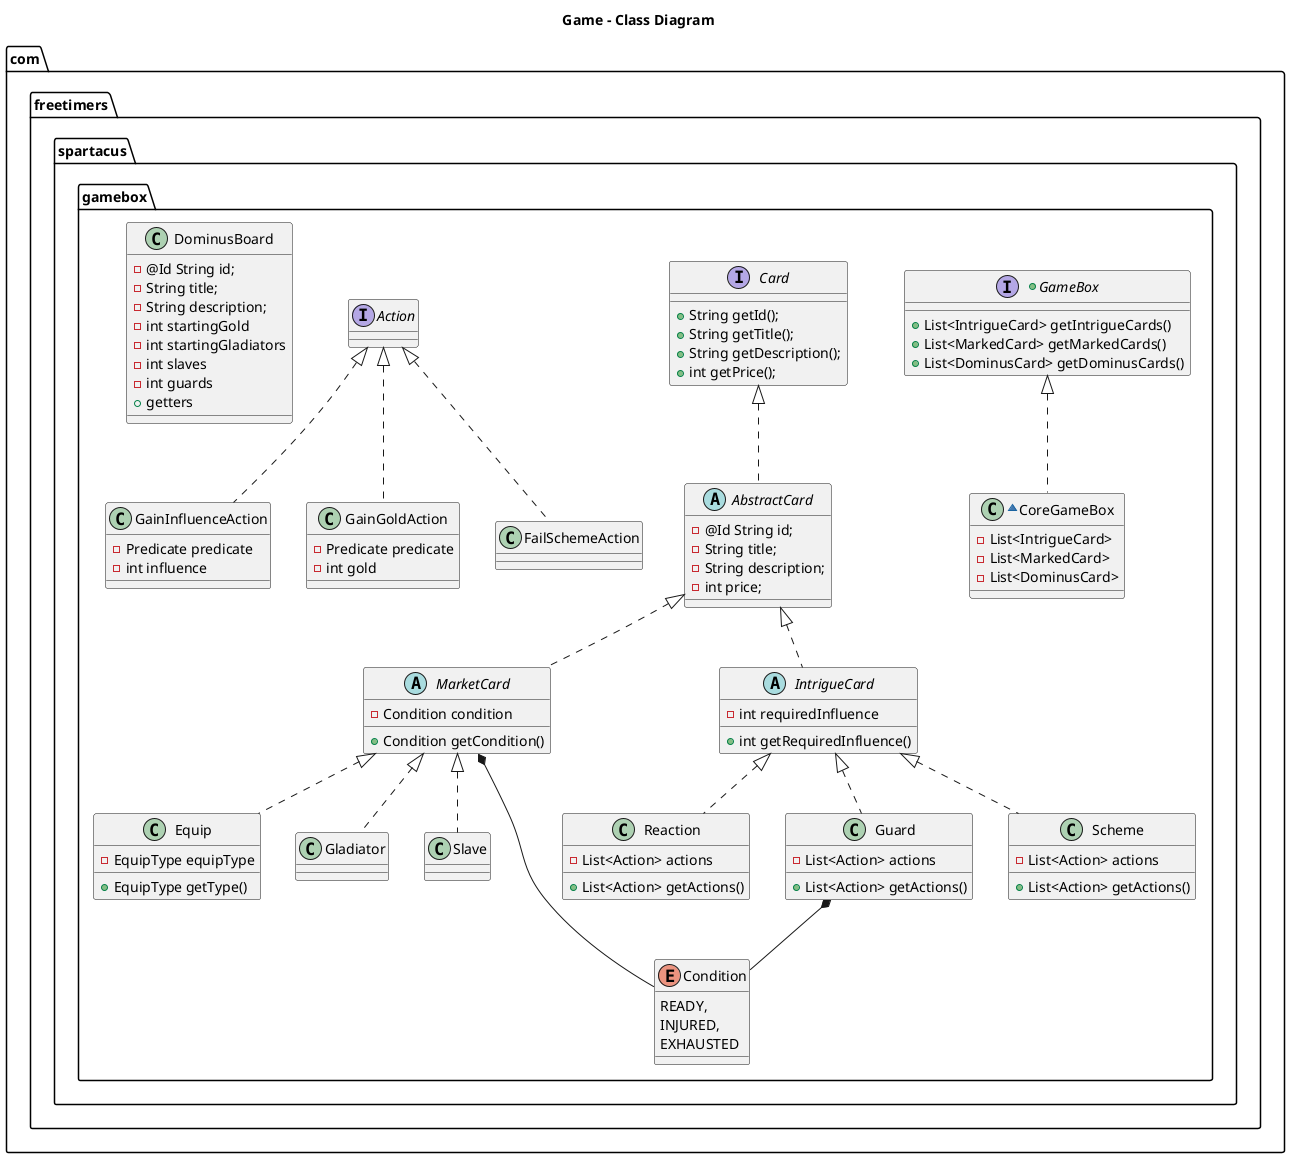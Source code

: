 @startuml

title Game - Class Diagram

package "com.freetimers.spartacus.gamebox"{
    +interface GameBox {
      + List<IntrigueCard> getIntrigueCards()
      + List<MarkedCard> getMarkedCards()
      + List<DominusCard> getDominusCards()
    }

    ~class CoreGameBox implements GameBox{
      -List<IntrigueCard>
      -List<MarkedCard>
      -List<DominusCard>
    }

    interface Card{
        + String getId();
        + String getTitle();
        + String getDescription();
        + int getPrice();
    }

    abstract class AbstractCard implements Card{
        - @Id String id;
        - String title;
        - String description;
        - int price;
    }


    abstract class MarketCard implements AbstractCard{
         - Condition condition
         + Condition getCondition()
    }

    abstract class IntrigueCard implements AbstractCard{
        - int requiredInfluence
        + int getRequiredInfluence()
    }

    class Equip implements MarketCard{
        - EquipType equipType
        + EquipType getType()
    }

    class Gladiator implements MarketCard{
    }

    class Slave implements MarketCard{
    }

    class Reaction implements IntrigueCard{
        -List<Action> actions
        + List<Action> getActions()
    }

    class Guard implements IntrigueCard{
        -List<Action> actions
        + List<Action> getActions()
    }

    class Scheme implements IntrigueCard{
        -List<Action> actions
        + List<Action> getActions()
    }

    interface Action{
    }

    class GainInfluenceAction implements Action{
        - Predicate predicate
        - int influence
    }
    class GainGoldAction implements Action{
            - Predicate predicate
            - int gold
    }

    class FailSchemeAction implements Action{
    }

    class DominusBoard{
        - @Id String id;
        - String title;
        - String description;
        -int startingGold
        -int startingGladiators
        -int slaves
        -int guards
        + getters
    }

    enum Condition{
        READY,
        INJURED,
        EXHAUSTED
    }

    Guard *-- Condition
    MarketCard *-- Condition
}
@enduml